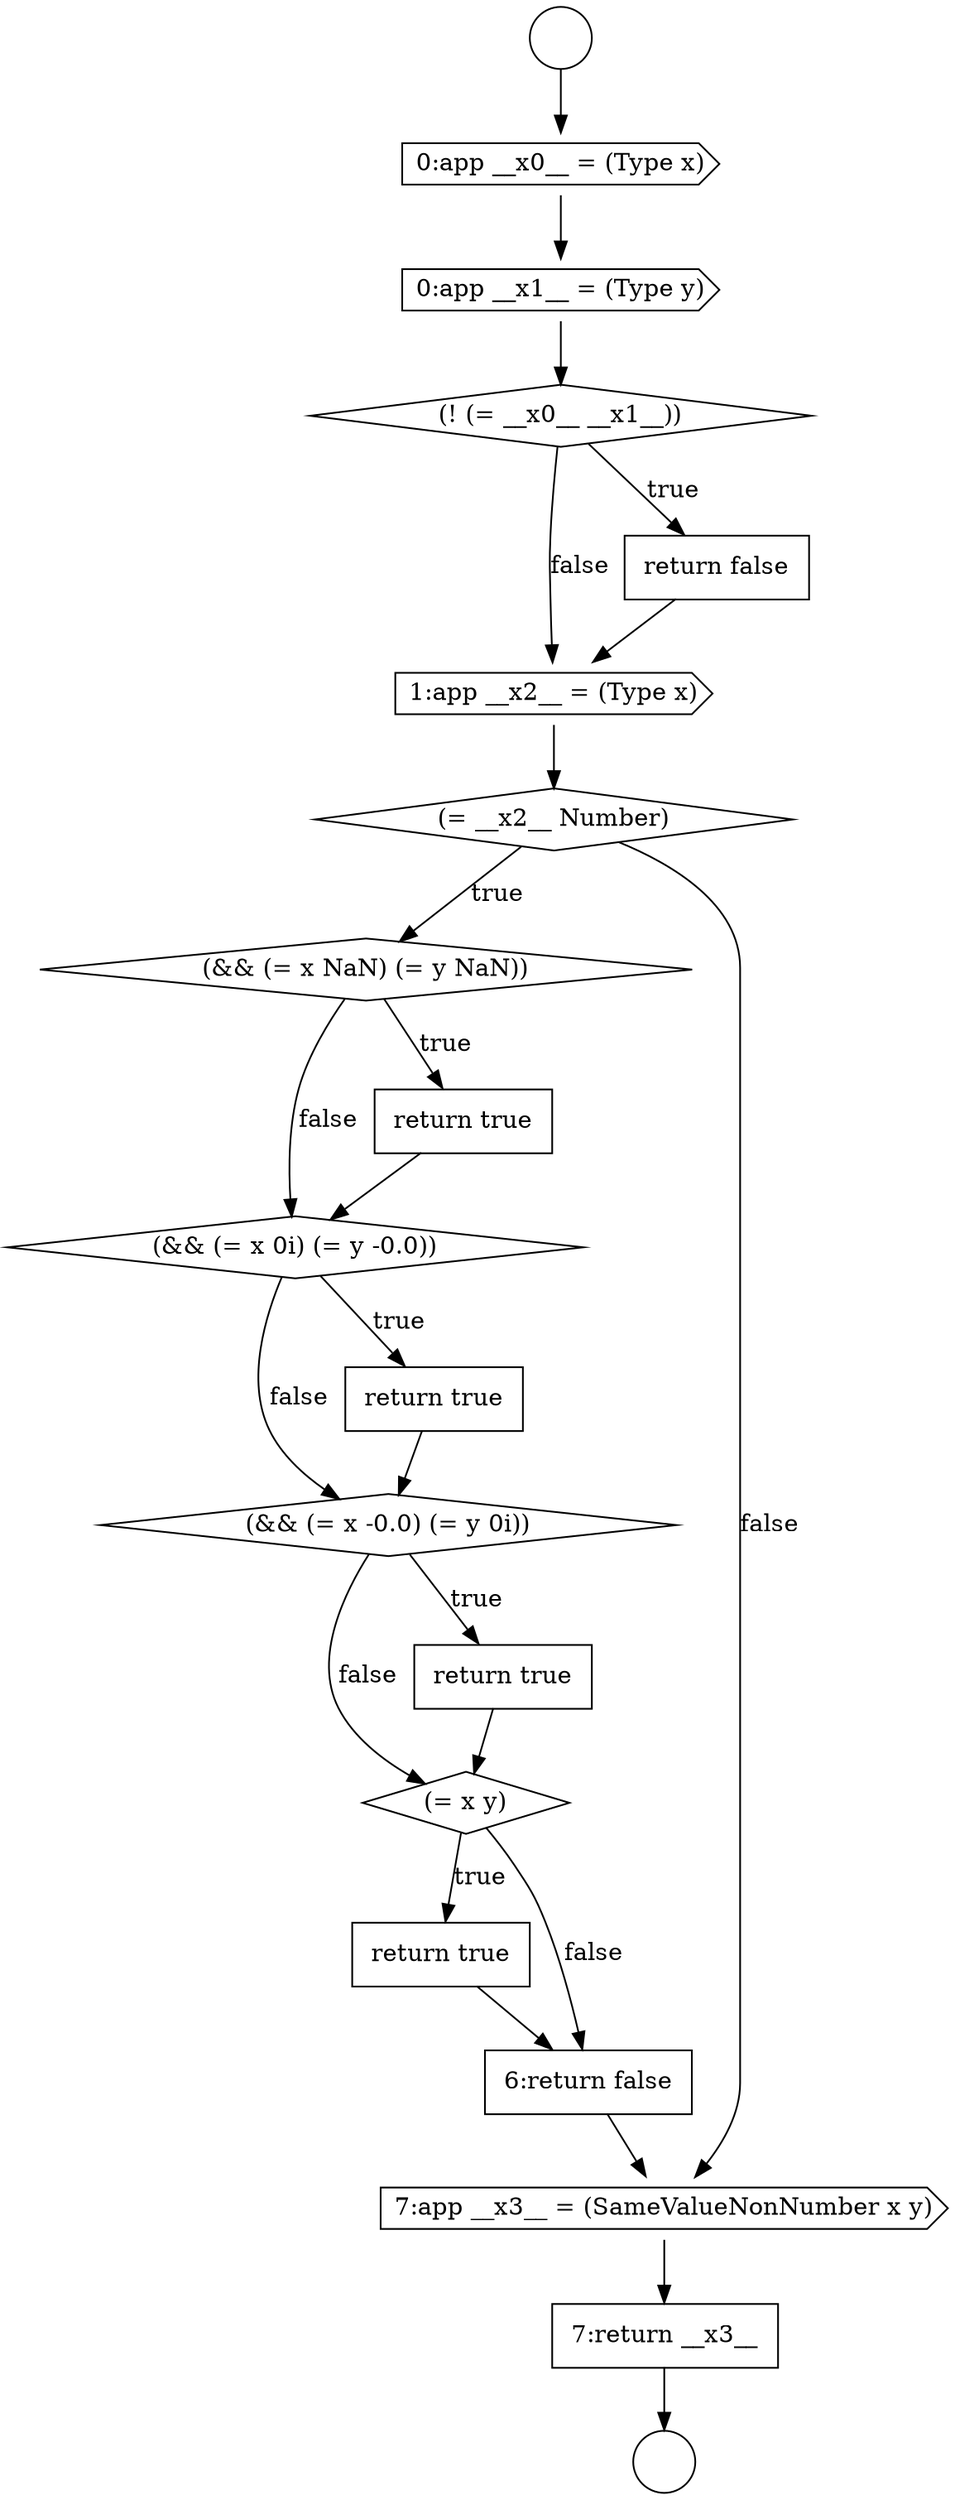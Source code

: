 digraph {
  node587 [shape=diamond, label=<<font color="black">(&amp;&amp; (= x NaN) (= y NaN))</font>> color="black" fillcolor="white" style=filled]
  node591 [shape=diamond, label=<<font color="black">(&amp;&amp; (= x -0.0) (= y 0i))</font>> color="black" fillcolor="white" style=filled]
  node583 [shape=diamond, label=<<font color="black">(! (= __x0__ __x1__))</font>> color="black" fillcolor="white" style=filled]
  node593 [shape=diamond, label=<<font color="black">(= x y)</font>> color="black" fillcolor="white" style=filled]
  node590 [shape=none, margin=0, label=<<font color="black">
    <table border="0" cellborder="1" cellspacing="0" cellpadding="10">
      <tr><td align="left">return true</td></tr>
    </table>
  </font>> color="black" fillcolor="white" style=filled]
  node586 [shape=diamond, label=<<font color="black">(= __x2__ Number)</font>> color="black" fillcolor="white" style=filled]
  node594 [shape=none, margin=0, label=<<font color="black">
    <table border="0" cellborder="1" cellspacing="0" cellpadding="10">
      <tr><td align="left">return true</td></tr>
    </table>
  </font>> color="black" fillcolor="white" style=filled]
  node589 [shape=diamond, label=<<font color="black">(&amp;&amp; (= x 0i) (= y -0.0))</font>> color="black" fillcolor="white" style=filled]
  node580 [shape=circle label=" " color="black" fillcolor="white" style=filled]
  node585 [shape=cds, label=<<font color="black">1:app __x2__ = (Type x)</font>> color="black" fillcolor="white" style=filled]
  node595 [shape=none, margin=0, label=<<font color="black">
    <table border="0" cellborder="1" cellspacing="0" cellpadding="10">
      <tr><td align="left">6:return false</td></tr>
    </table>
  </font>> color="black" fillcolor="white" style=filled]
  node581 [shape=cds, label=<<font color="black">0:app __x0__ = (Type x)</font>> color="black" fillcolor="white" style=filled]
  node588 [shape=none, margin=0, label=<<font color="black">
    <table border="0" cellborder="1" cellspacing="0" cellpadding="10">
      <tr><td align="left">return true</td></tr>
    </table>
  </font>> color="black" fillcolor="white" style=filled]
  node596 [shape=cds, label=<<font color="black">7:app __x3__ = (SameValueNonNumber x y)</font>> color="black" fillcolor="white" style=filled]
  node592 [shape=none, margin=0, label=<<font color="black">
    <table border="0" cellborder="1" cellspacing="0" cellpadding="10">
      <tr><td align="left">return true</td></tr>
    </table>
  </font>> color="black" fillcolor="white" style=filled]
  node582 [shape=cds, label=<<font color="black">0:app __x1__ = (Type y)</font>> color="black" fillcolor="white" style=filled]
  node597 [shape=none, margin=0, label=<<font color="black">
    <table border="0" cellborder="1" cellspacing="0" cellpadding="10">
      <tr><td align="left">7:return __x3__</td></tr>
    </table>
  </font>> color="black" fillcolor="white" style=filled]
  node584 [shape=none, margin=0, label=<<font color="black">
    <table border="0" cellborder="1" cellspacing="0" cellpadding="10">
      <tr><td align="left">return false</td></tr>
    </table>
  </font>> color="black" fillcolor="white" style=filled]
  node579 [shape=circle label=" " color="black" fillcolor="white" style=filled]
  node590 -> node591 [ color="black"]
  node593 -> node594 [label=<<font color="black">true</font>> color="black"]
  node593 -> node595 [label=<<font color="black">false</font>> color="black"]
  node588 -> node589 [ color="black"]
  node589 -> node590 [label=<<font color="black">true</font>> color="black"]
  node589 -> node591 [label=<<font color="black">false</font>> color="black"]
  node591 -> node592 [label=<<font color="black">true</font>> color="black"]
  node591 -> node593 [label=<<font color="black">false</font>> color="black"]
  node596 -> node597 [ color="black"]
  node583 -> node584 [label=<<font color="black">true</font>> color="black"]
  node583 -> node585 [label=<<font color="black">false</font>> color="black"]
  node581 -> node582 [ color="black"]
  node584 -> node585 [ color="black"]
  node592 -> node593 [ color="black"]
  node586 -> node587 [label=<<font color="black">true</font>> color="black"]
  node586 -> node596 [label=<<font color="black">false</font>> color="black"]
  node597 -> node580 [ color="black"]
  node594 -> node595 [ color="black"]
  node595 -> node596 [ color="black"]
  node582 -> node583 [ color="black"]
  node579 -> node581 [ color="black"]
  node585 -> node586 [ color="black"]
  node587 -> node588 [label=<<font color="black">true</font>> color="black"]
  node587 -> node589 [label=<<font color="black">false</font>> color="black"]
}
